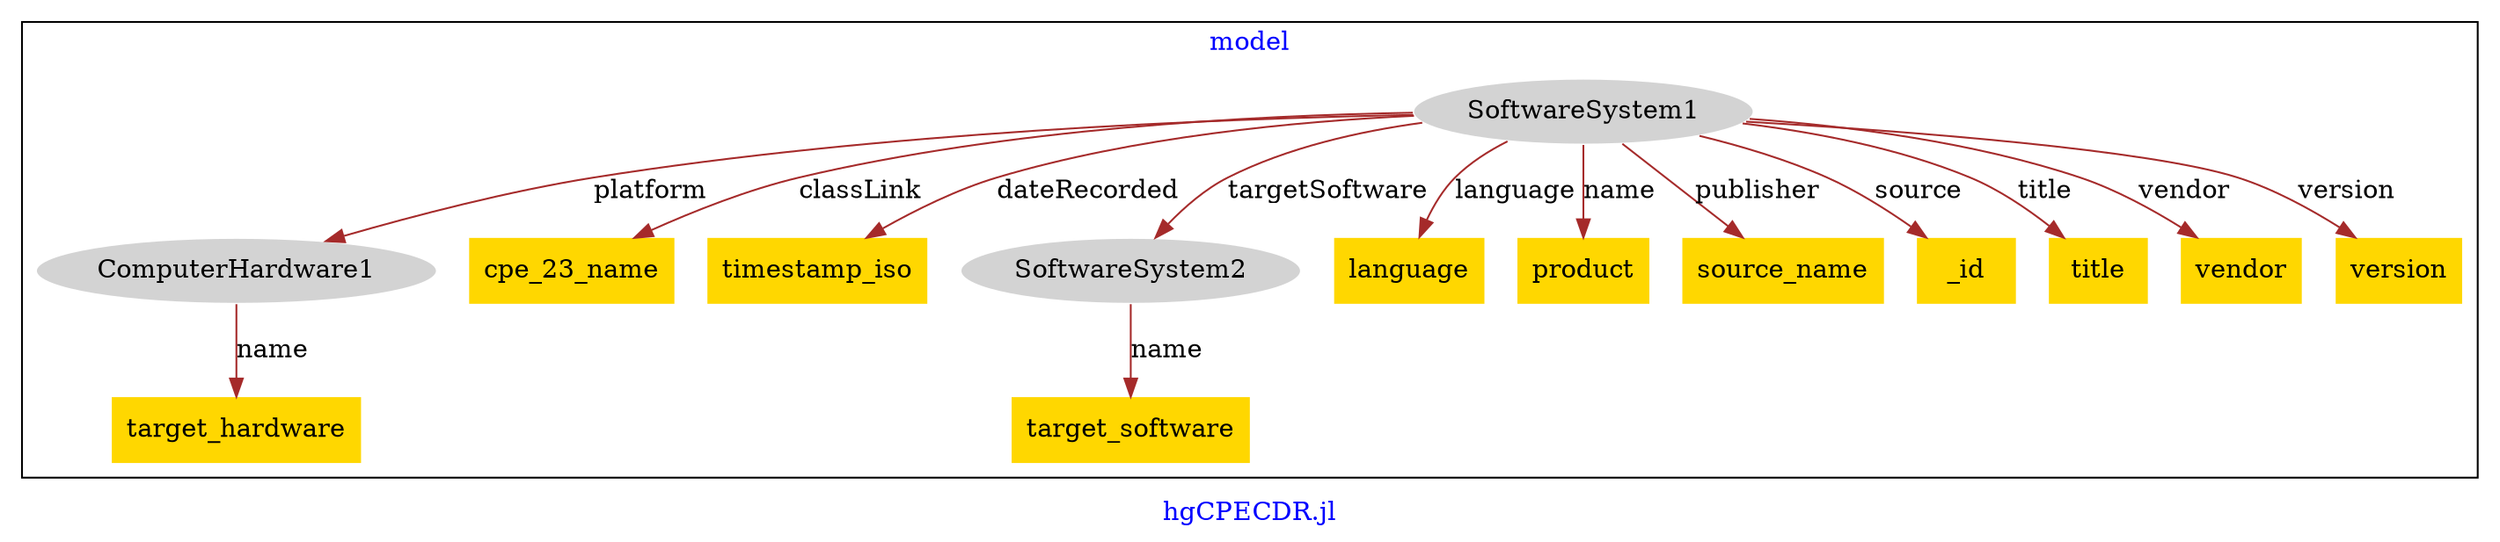digraph n0 {
fontcolor="blue"
remincross="true"
label="hgCPECDR.jl"
subgraph cluster {
label="model"
n2[style="filled",color="white",fillcolor="lightgray",label="ComputerHardware1"];
n3[shape="plaintext",style="filled",fillcolor="gold",label="target_hardware"];
n4[style="filled",color="white",fillcolor="lightgray",label="SoftwareSystem1"];
n5[shape="plaintext",style="filled",fillcolor="gold",label="cpe_23_name"];
n6[shape="plaintext",style="filled",fillcolor="gold",label="timestamp_iso"];
n7[style="filled",color="white",fillcolor="lightgray",label="SoftwareSystem2"];
n8[shape="plaintext",style="filled",fillcolor="gold",label="language"];
n9[shape="plaintext",style="filled",fillcolor="gold",label="product"];
n10[shape="plaintext",style="filled",fillcolor="gold",label="source_name"];
n11[shape="plaintext",style="filled",fillcolor="gold",label="_id"];
n12[shape="plaintext",style="filled",fillcolor="gold",label="title"];
n13[shape="plaintext",style="filled",fillcolor="gold",label="vendor"];
n14[shape="plaintext",style="filled",fillcolor="gold",label="version"];
n15[shape="plaintext",style="filled",fillcolor="gold",label="target_software"];
}
n2 -> n3[color="brown",fontcolor="black",label="name"]
n4 -> n5[color="brown",fontcolor="black",label="classLink"]
n4 -> n6[color="brown",fontcolor="black",label="dateRecorded"]
n4 -> n2[color="brown",fontcolor="black",label="platform"]
n4 -> n7[color="brown",fontcolor="black",label="targetSoftware"]
n4 -> n8[color="brown",fontcolor="black",label="language"]
n4 -> n9[color="brown",fontcolor="black",label="name"]
n4 -> n10[color="brown",fontcolor="black",label="publisher"]
n4 -> n11[color="brown",fontcolor="black",label="source"]
n4 -> n12[color="brown",fontcolor="black",label="title"]
n4 -> n13[color="brown",fontcolor="black",label="vendor"]
n4 -> n14[color="brown",fontcolor="black",label="version"]
n7 -> n15[color="brown",fontcolor="black",label="name"]
}
